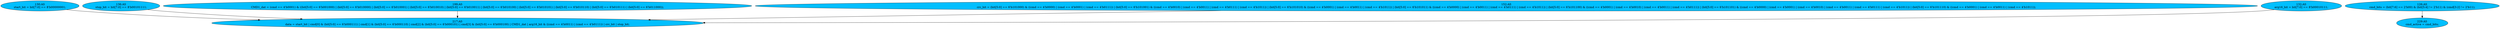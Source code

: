 strict digraph "compose( ,  )" {
	node [label="\N"];
	"130:AS"	 [ast="<pyverilog.vparser.ast.Assign object at 0x7f1146e11bd0>",
		def_var="['start_bit']",
		fillcolor=deepskyblue,
		label="130:AS
start_bit = bit[7:0] == 8'b00000001;",
		statements="[]",
		style=filled,
		typ=Assign,
		use_var="['bit']"];
	"217:AS"	 [ast="<pyverilog.vparser.ast.Assign object at 0x7f1146a60c90>",
		def_var="['data']",
		fillcolor=deepskyblue,
		label="217:AS
data = start_bit | cmd[0] & (bit[5:0] == 6'b000111) | cmd[1] & (bit[5:0] == 6'b000110) | cmd[2] & (bit[5:0] == 6'b000101) | \
cmd[3] & (bit[5:0] == 6'b000100) | CMD1_dat | arg16_bit & ((cmd == 4'b0011) | (cmd == 4'b0111)) | crc_bit | stop_bit;",
		statements="[]",
		style=filled,
		typ=Assign,
		use_var="['start_bit', 'cmd', 'bit', 'cmd', 'bit', 'cmd', 'bit', 'cmd', 'bit', 'CMD1_dat', 'arg16_bit', 'cmd', 'cmd', 'crc_bit', 'stop_bit']"];
	"130:AS" -> "217:AS";
	"136:AS"	 [ast="<pyverilog.vparser.ast.Assign object at 0x7f114667e090>",
		def_var="['stop_bit']",
		fillcolor=deepskyblue,
		label="136:AS
stop_bit = bit[7:0] == 8'b00101111;",
		statements="[]",
		style=filled,
		typ=Assign,
		use_var="['bit']"];
	"136:AS" -> "217:AS";
	"199:AS"	 [ast="<pyverilog.vparser.ast.Assign object at 0x7f114667cd90>",
		def_var="['CMD1_dat']",
		fillcolor=deepskyblue,
		label="199:AS
CMD1_dat = (cmd == 4'b0001) & ((bit[5:0] == 6'b001000) | (bit[5:0] == 6'b010000) | (bit[5:0] == 6'b010001) | (bit[5:0] == \
6'b010010) | (bit[5:0] == 6'b010011) | (bit[5:0] == 6'b010100) | (bit[5:0] == 6'b010101) | (bit[5:0] == 6'b010110) | (bit[5:0] == \
6'b010111) | (bit[5:0] == 6'b011000));",
		statements="[]",
		style=filled,
		typ=Assign,
		use_var="['cmd', 'bit', 'bit', 'bit', 'bit', 'bit', 'bit', 'bit', 'bit', 'bit', 'bit']"];
	"199:AS" -> "217:AS";
	"152:AS"	 [ast="<pyverilog.vparser.ast.Assign object at 0x7f114667f910>",
		def_var="['crc_bit']",
		fillcolor=deepskyblue,
		label="152:AS
crc_bit = (bit[5:0] == 6'b101000) & ((cmd == 4'b0000) | (cmd == 4'b0001) | (cmd == 4'b0111)) | (bit[5:0] == 6'b101001) & ((\
cmd == 4'b0010) | (cmd == 4'b0011) | (cmd == 4'b0111) | (cmd == 4'b1011)) | (bit[5:0] == 6'b101010) & ((cmd == 4'b0001) | (cmd == \
4'b0011) | (cmd == 4'b1011)) | (bit[5:0] == 6'b101011) & ((cmd == 4'b0000) | (cmd == 4'b0011) | (cmd == 4'b0111) | (cmd == 4'b1011)) | (\
bit[5:0] == 6'b101100) & ((cmd == 4'b0001) | (cmd == 4'b0010) | (cmd == 4'b0011) | (cmd == 4'b0111)) | (bit[5:0] == 6'b101101) & ((\
cmd == 4'b0000) | (cmd == 4'b0001) | (cmd == 4'b0010) | (cmd == 4'b0011) | (cmd == 4'b0111) | (cmd == 4'b1011)) | (bit[5:0] == 6'\
b101110) & ((cmd == 4'b0001) | (cmd == 4'b0011) | (cmd == 4'b1011));",
		statements="[]",
		style=filled,
		typ=Assign,
		use_var="['bit', 'cmd', 'cmd', 'cmd', 'bit', 'cmd', 'cmd', 'cmd', 'cmd', 'bit', 'cmd', 'cmd', 'cmd', 'bit', 'cmd', 'cmd', 'cmd', 'cmd', '\
bit', 'cmd', 'cmd', 'cmd', 'cmd', 'bit', 'cmd', 'cmd', 'cmd', 'cmd', 'cmd', 'cmd', 'bit', 'cmd', 'cmd', 'cmd']"];
	"152:AS" -> "217:AS";
	"132:AS"	 [ast="<pyverilog.vparser.ast.Assign object at 0x7f1146d50e10>",
		def_var="['arg16_bit']",
		fillcolor=deepskyblue,
		label="132:AS
arg16_bit = bit[7:0] == 8'b00010111;",
		statements="[]",
		style=filled,
		typ=Assign,
		use_var="['bit']"];
	"132:AS" -> "217:AS";
	"126:AS"	 [ast="<pyverilog.vparser.ast.Assign object at 0x7f1146a6f290>",
		def_var="['cmd_bits']",
		fillcolor=deepskyblue,
		label="126:AS
cmd_bits = (bit[7:6] == 2'b00) & (bit[5:4] != 2'b11) & (cmd[3:2] != 2'b11);",
		statements="[]",
		style=filled,
		typ=Assign,
		use_var="['bit', 'bit', 'cmd']"];
	"229:AS"	 [ast="<pyverilog.vparser.ast.Assign object at 0x7f1146a60e50>",
		def_var="['cmd_active']",
		fillcolor=deepskyblue,
		label="229:AS
cmd_active = cmd_bits;",
		statements="[]",
		style=filled,
		typ=Assign,
		use_var="['cmd_bits']"];
	"126:AS" -> "229:AS";
}
